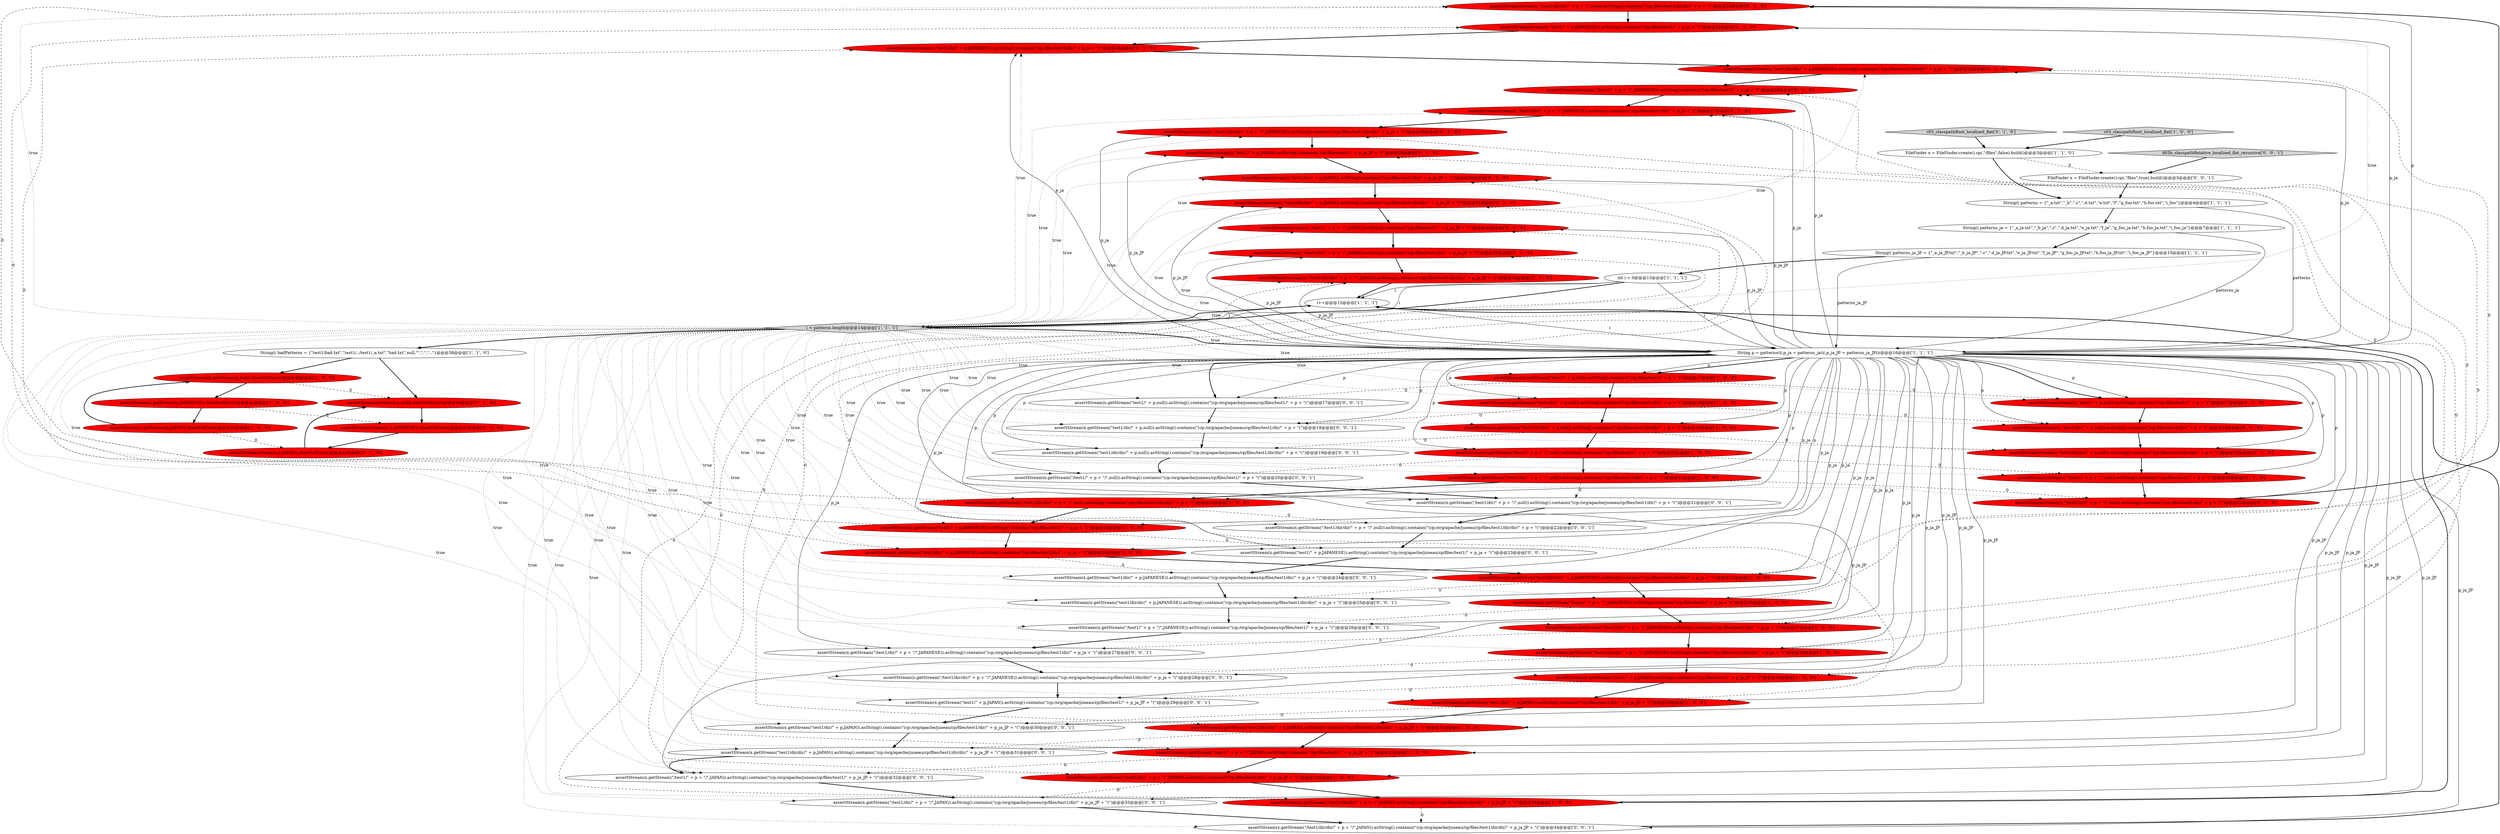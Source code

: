 digraph {
38 [style = filled, label = "assertStream(stream(x,\"/test1/dir/dir/\" + p + \"/\",null)).asString().contains(\"(cp:/files/test1/dir/dir/\" + p + \"(\")@@@22@@@['0', '1', '0']", fillcolor = red, shape = ellipse image = "AAA1AAABBB2BBB"];
10 [style = filled, label = "assertStream(x.getStream(p,JAPANESE)).doesNotExist()@@@41@@@['1', '0', '0']", fillcolor = red, shape = ellipse image = "AAA1AAABBB1BBB"];
45 [style = filled, label = "assertStream(stream(x,p,JAPANESE)).doesNotExist()@@@41@@@['0', '1', '0']", fillcolor = red, shape = ellipse image = "AAA1AAABBB2BBB"];
43 [style = filled, label = "assertStream(stream(x,\"test1/dir/dir/\" + p,JAPANESE)).asString().contains(\"(cp:/files/test1/dir/dir/\" + p_ja + \"(\")@@@25@@@['0', '1', '0']", fillcolor = red, shape = ellipse image = "AAA1AAABBB2BBB"];
34 [style = filled, label = "assertStream(stream(x,\"test1/\" + p,null)).asString().contains(\"(cp:/files/test1/\" + p + \"(\")@@@17@@@['0', '1', '0']", fillcolor = red, shape = ellipse image = "AAA1AAABBB2BBB"];
36 [style = filled, label = "assertStream(stream(x,p,JAPAN)).doesNotExist()@@@42@@@['0', '1', '0']", fillcolor = red, shape = ellipse image = "AAA1AAABBB2BBB"];
6 [style = filled, label = "assertStream(x.getStream(\"/test1/dir/dir/\" + p + \"/\",JAPAN)).asString().contains(\"(cp:/files/test1/dir/dir/\" + p_ja_JP + \"(\")@@@34@@@['1', '0', '0']", fillcolor = red, shape = ellipse image = "AAA1AAABBB1BBB"];
13 [style = filled, label = "i < patterns.length@@@14@@@['1', '1', '1']", fillcolor = lightgray, shape = diamond image = "AAA0AAABBB1BBB"];
30 [style = filled, label = "assertStream(x.getStream(\"/test1/\" + p + \"/\",JAPANESE)).asString().contains(\"(cp:/files/test1/\" + p_ja + \"(\")@@@26@@@['1', '0', '0']", fillcolor = red, shape = ellipse image = "AAA1AAABBB1BBB"];
33 [style = filled, label = "assertStream(stream(x,\"test1/dir/\" + p,null)).asString().contains(\"(cp:/files/test1/dir/\" + p + \"(\")@@@18@@@['0', '1', '0']", fillcolor = red, shape = ellipse image = "AAA1AAABBB2BBB"];
18 [style = filled, label = "assertStream(x.getStream(\"test1/\" + p,JAPAN)).asString().contains(\"(cp:/files/test1/\" + p_ja_JP + \"(\")@@@29@@@['1', '0', '0']", fillcolor = red, shape = ellipse image = "AAA1AAABBB1BBB"];
37 [style = filled, label = "c03_classpathRoot_localized_flat['0', '1', '0']", fillcolor = lightgray, shape = diamond image = "AAA0AAABBB2BBB"];
16 [style = filled, label = "assertStream(x.getStream(\"/test1/dir/dir/\" + p + \"/\",JAPANESE)).asString().contains(\"(cp:/files/test1/dir/dir/\" + p_ja + \"(\")@@@28@@@['1', '0', '0']", fillcolor = red, shape = ellipse image = "AAA1AAABBB1BBB"];
39 [style = filled, label = "assertStream(stream(x,\"/test1/dir/\" + p + \"/\",JAPAN)).asString().contains(\"(cp:/files/test1/dir/\" + p_ja_JP + \"(\")@@@33@@@['0', '1', '0']", fillcolor = red, shape = ellipse image = "AAA1AAABBB2BBB"];
44 [style = filled, label = "assertStream(stream(x,\"test1/dir/\" + p,JAPANESE)).asString().contains(\"(cp:/files/test1/dir/\" + p_ja + \"(\")@@@24@@@['0', '1', '0']", fillcolor = red, shape = ellipse image = "AAA1AAABBB2BBB"];
28 [style = filled, label = "int i = 0@@@13@@@['1', '1', '1']", fillcolor = white, shape = ellipse image = "AAA0AAABBB1BBB"];
47 [style = filled, label = "assertStream(stream(x,\"test1/\" + p,JAPANESE)).asString().contains(\"(cp:/files/test1/\" + p_ja + \"(\")@@@23@@@['0', '1', '0']", fillcolor = red, shape = ellipse image = "AAA1AAABBB2BBB"];
48 [style = filled, label = "assertStream(stream(x,\"test1/dir/\" + p,JAPAN)).asString().contains(\"(cp:/files/test1/dir/\" + p_ja_JP + \"(\")@@@30@@@['0', '1', '0']", fillcolor = red, shape = ellipse image = "AAA1AAABBB2BBB"];
1 [style = filled, label = "c03_classpathRoot_localized_flat['1', '0', '0']", fillcolor = lightgray, shape = diamond image = "AAA0AAABBB1BBB"];
8 [style = filled, label = "String(( patterns_ja = {\"_a_ja.txt\",\"_b_ja\",\".c\",\".d_ja.txt\",\"e_ja.txt\",\"f_ja\",\"g_foo_ja.txt\",\"h.foo_ja.txt\",\"i_foo_ja\"}@@@7@@@['1', '1', '1']", fillcolor = white, shape = ellipse image = "AAA0AAABBB1BBB"];
56 [style = filled, label = "assertStream(x.getStream(\"test1/dir/dir/\" + p,JAPAN)).asString().contains(\"(cp:/org/apache/juneau/cp/files/test1/dir/dir/\" + p_ja_JP + \"(\")@@@31@@@['0', '0', '1']", fillcolor = white, shape = ellipse image = "AAA0AAABBB3BBB"];
22 [style = filled, label = "assertStream(x.getStream(\"test1/dir/\" + p,null)).asString().contains(\"(cp:/files/test1/dir/\" + p + \"(\")@@@18@@@['1', '0', '0']", fillcolor = red, shape = ellipse image = "AAA1AAABBB1BBB"];
72 [style = filled, label = "assertStream(x.getStream(\"/test1/\" + p + \"/\",JAPANESE)).asString().contains(\"(cp:/org/apache/juneau/cp/files/test1/\" + p_ja + \"(\")@@@26@@@['0', '0', '1']", fillcolor = white, shape = ellipse image = "AAA0AAABBB3BBB"];
52 [style = filled, label = "assertStream(stream(x,\"/test1/\" + p + \"/\",JAPAN)).asString().contains(\"(cp:/files/test1/\" + p_ja_JP + \"(\")@@@32@@@['0', '1', '0']", fillcolor = red, shape = ellipse image = "AAA1AAABBB2BBB"];
69 [style = filled, label = "assertStream(x.getStream(\"test1/\" + p,JAPAN)).asString().contains(\"(cp:/org/apache/juneau/cp/files/test1/\" + p_ja_JP + \"(\")@@@29@@@['0', '0', '1']", fillcolor = white, shape = ellipse image = "AAA0AAABBB3BBB"];
0 [style = filled, label = "assertStream(x.getStream(\"test1/dir/dir/\" + p,JAPANESE)).asString().contains(\"(cp:/files/test1/dir/dir/\" + p_ja + \"(\")@@@25@@@['1', '0', '0']", fillcolor = red, shape = ellipse image = "AAA1AAABBB1BBB"];
17 [style = filled, label = "assertStream(x.getStream(\"test1/\" + p,JAPANESE)).asString().contains(\"(cp:/files/test1/\" + p_ja + \"(\")@@@23@@@['1', '0', '0']", fillcolor = red, shape = ellipse image = "AAA1AAABBB1BBB"];
46 [style = filled, label = "assertStream(stream(x,\"/test1/dir/dir/\" + p + \"/\",JAPAN)).asString().contains(\"(cp:/files/test1/dir/dir/\" + p_ja_JP + \"(\")@@@34@@@['0', '1', '0']", fillcolor = red, shape = ellipse image = "AAA1AAABBB2BBB"];
40 [style = filled, label = "assertStream(stream(x,\"/test1/dir/\" + p + \"/\",JAPANESE)).asString().contains(\"(cp:/files/test1/dir/\" + p_ja + \"(\")@@@27@@@['0', '1', '0']", fillcolor = red, shape = ellipse image = "AAA1AAABBB2BBB"];
41 [style = filled, label = "assertStream(stream(x,\"/test1/\" + p + \"/\",null)).asString().contains(\"(cp:/files/test1/\" + p + \"(\")@@@20@@@['0', '1', '0']", fillcolor = red, shape = ellipse image = "AAA1AAABBB2BBB"];
67 [style = filled, label = "FileFinder x = FileFinder.create().cp(,\"files\",true).build()@@@3@@@['0', '0', '1']", fillcolor = white, shape = ellipse image = "AAA0AAABBB3BBB"];
49 [style = filled, label = "assertStream(stream(x,p,null)).doesNotExist()@@@40@@@['0', '1', '0']", fillcolor = red, shape = ellipse image = "AAA1AAABBB2BBB"];
42 [style = filled, label = "assertStream(stream(x,\"test1/dir/dir/\" + p,JAPAN)).asString().contains(\"(cp:/files/test1/dir/dir/\" + p_ja_JP + \"(\")@@@31@@@['0', '1', '0']", fillcolor = red, shape = ellipse image = "AAA1AAABBB2BBB"];
53 [style = filled, label = "assertStream(x.getStream(\"/test1/\" + p + \"/\",JAPAN)).asString().contains(\"(cp:/org/apache/juneau/cp/files/test1/\" + p_ja_JP + \"(\")@@@32@@@['0', '0', '1']", fillcolor = white, shape = ellipse image = "AAA0AAABBB3BBB"];
65 [style = filled, label = "assertStream(x.getStream(\"/test1/dir/dir/\" + p + \"/\",null)).asString().contains(\"(cp:/org/apache/juneau/cp/files/test1/dir/dir/\" + p + \"(\")@@@22@@@['0', '0', '1']", fillcolor = white, shape = ellipse image = "AAA0AAABBB3BBB"];
20 [style = filled, label = "assertStream(x.getStream(\"/test1/\" + p + \"/\",JAPAN)).asString().contains(\"(cp:/files/test1/\" + p_ja_JP + \"(\")@@@32@@@['1', '0', '0']", fillcolor = red, shape = ellipse image = "AAA1AAABBB1BBB"];
4 [style = filled, label = "assertStream(x.getStream(\"/test1/dir/dir/\" + p + \"/\",null)).asString().contains(\"(cp:/files/test1/dir/dir/\" + p + \"(\")@@@22@@@['1', '0', '0']", fillcolor = red, shape = ellipse image = "AAA1AAABBB1BBB"];
19 [style = filled, label = "assertStream(x.getStream(\"test1/dir/\" + p,JAPAN)).asString().contains(\"(cp:/files/test1/dir/\" + p_ja_JP + \"(\")@@@30@@@['1', '0', '0']", fillcolor = red, shape = ellipse image = "AAA1AAABBB1BBB"];
15 [style = filled, label = "assertStream(x.getStream(\"test1/\" + p,null)).asString().contains(\"(cp:/files/test1/\" + p + \"(\")@@@17@@@['1', '0', '0']", fillcolor = red, shape = ellipse image = "AAA1AAABBB1BBB"];
11 [style = filled, label = "assertStream(x.getStream(\"/test1/dir/\" + p + \"/\",null)).asString().contains(\"(cp:/files/test1/dir/\" + p + \"(\")@@@21@@@['1', '0', '0']", fillcolor = red, shape = ellipse image = "AAA1AAABBB1BBB"];
54 [style = filled, label = "assertStream(x.getStream(\"test1/dir/dir/\" + p,null)).asString().contains(\"(cp:/org/apache/juneau/cp/files/test1/dir/dir/\" + p + \"(\")@@@19@@@['0', '0', '1']", fillcolor = white, shape = ellipse image = "AAA0AAABBB3BBB"];
3 [style = filled, label = "assertStream(x.getStream(\"/test1/dir/\" + p + \"/\",JAPAN)).asString().contains(\"(cp:/files/test1/dir/\" + p_ja_JP + \"(\")@@@33@@@['1', '0', '0']", fillcolor = red, shape = ellipse image = "AAA1AAABBB1BBB"];
68 [style = filled, label = "assertStream(x.getStream(\"test1/dir/dir/\" + p,JAPANESE)).asString().contains(\"(cp:/org/apache/juneau/cp/files/test1/dir/dir/\" + p_ja + \"(\")@@@25@@@['0', '0', '1']", fillcolor = white, shape = ellipse image = "AAA0AAABBB3BBB"];
5 [style = filled, label = "assertStream(x.getStream(\"test1/dir/dir/\" + p,JAPAN)).asString().contains(\"(cp:/files/test1/dir/dir/\" + p_ja_JP + \"(\")@@@31@@@['1', '0', '0']", fillcolor = red, shape = ellipse image = "AAA1AAABBB1BBB"];
51 [style = filled, label = "assertStream(stream(x,\"/test1/\" + p + \"/\",JAPANESE)).asString().contains(\"(cp:/files/test1/\" + p_ja + \"(\")@@@26@@@['0', '1', '0']", fillcolor = red, shape = ellipse image = "AAA1AAABBB2BBB"];
32 [style = filled, label = "assertStream(stream(x,\"/test1/dir/dir/\" + p + \"/\",JAPANESE)).asString().contains(\"(cp:/files/test1/dir/dir/\" + p_ja + \"(\")@@@28@@@['0', '1', '0']", fillcolor = red, shape = ellipse image = "AAA1AAABBB2BBB"];
50 [style = filled, label = "assertStream(stream(x,\"test1/dir/dir/\" + p,null)).asString().contains(\"(cp:/files/test1/dir/dir/\" + p + \"(\")@@@19@@@['0', '1', '0']", fillcolor = red, shape = ellipse image = "AAA1AAABBB2BBB"];
71 [style = filled, label = "d03b_classpathRelative_localized_flat_recursive['0', '0', '1']", fillcolor = lightgray, shape = diamond image = "AAA0AAABBB3BBB"];
58 [style = filled, label = "assertStream(x.getStream(\"/test1/dir/\" + p + \"/\",JAPAN)).asString().contains(\"(cp:/org/apache/juneau/cp/files/test1/dir/\" + p_ja_JP + \"(\")@@@33@@@['0', '0', '1']", fillcolor = white, shape = ellipse image = "AAA0AAABBB3BBB"];
62 [style = filled, label = "assertStream(x.getStream(\"/test1/dir/dir/\" + p + \"/\",JAPAN)).asString().contains(\"(cp:/org/apache/juneau/cp/files/test1/dir/dir/\" + p_ja_JP + \"(\")@@@34@@@['0', '0', '1']", fillcolor = white, shape = ellipse image = "AAA0AAABBB3BBB"];
31 [style = filled, label = "assertStream(stream(x,\"test1/\" + p,JAPAN)).asString().contains(\"(cp:/files/test1/\" + p_ja_JP + \"(\")@@@29@@@['0', '1', '0']", fillcolor = red, shape = ellipse image = "AAA1AAABBB2BBB"];
60 [style = filled, label = "assertStream(x.getStream(\"test1/\" + p,null)).asString().contains(\"(cp:/org/apache/juneau/cp/files/test1/\" + p + \"(\")@@@17@@@['0', '0', '1']", fillcolor = white, shape = ellipse image = "AAA0AAABBB3BBB"];
7 [style = filled, label = "String(( patterns = {\"_a.txt\",\"_b\",\".c\",\".d.txt\",\"e.txt\",\"f\",\"g_foo.txt\",\"h.foo.txt\",\"i_foo\"}@@@4@@@['1', '1', '1']", fillcolor = white, shape = ellipse image = "AAA0AAABBB1BBB"];
64 [style = filled, label = "assertStream(x.getStream(\"test1/dir/\" + p,JAPAN)).asString().contains(\"(cp:/org/apache/juneau/cp/files/test1/dir/\" + p_ja_JP + \"(\")@@@30@@@['0', '0', '1']", fillcolor = white, shape = ellipse image = "AAA0AAABBB3BBB"];
55 [style = filled, label = "assertStream(x.getStream(\"/test1/dir/\" + p + \"/\",JAPANESE)).asString().contains(\"(cp:/org/apache/juneau/cp/files/test1/dir/\" + p_ja + \"(\")@@@27@@@['0', '0', '1']", fillcolor = white, shape = ellipse image = "AAA0AAABBB3BBB"];
63 [style = filled, label = "assertStream(x.getStream(\"test1/dir/\" + p,null)).asString().contains(\"(cp:/org/apache/juneau/cp/files/test1/dir/\" + p + \"(\")@@@18@@@['0', '0', '1']", fillcolor = white, shape = ellipse image = "AAA0AAABBB3BBB"];
57 [style = filled, label = "assertStream(x.getStream(\"/test1/dir/\" + p + \"/\",null)).asString().contains(\"(cp:/org/apache/juneau/cp/files/test1/dir/\" + p + \"(\")@@@21@@@['0', '0', '1']", fillcolor = white, shape = ellipse image = "AAA0AAABBB3BBB"];
12 [style = filled, label = "assertStream(x.getStream(p,JAPAN)).doesNotExist()@@@42@@@['1', '0', '0']", fillcolor = red, shape = ellipse image = "AAA1AAABBB1BBB"];
35 [style = filled, label = "assertStream(stream(x,\"/test1/dir/\" + p + \"/\",null)).asString().contains(\"(cp:/files/test1/dir/\" + p + \"(\")@@@21@@@['0', '1', '0']", fillcolor = red, shape = ellipse image = "AAA1AAABBB2BBB"];
70 [style = filled, label = "assertStream(x.getStream(\"/test1/\" + p + \"/\",null)).asString().contains(\"(cp:/org/apache/juneau/cp/files/test1/\" + p + \"(\")@@@20@@@['0', '0', '1']", fillcolor = white, shape = ellipse image = "AAA0AAABBB3BBB"];
25 [style = filled, label = "FileFinder x = FileFinder.create().cp(,\"/files\",false).build()@@@3@@@['1', '1', '0']", fillcolor = white, shape = ellipse image = "AAA0AAABBB1BBB"];
59 [style = filled, label = "assertStream(x.getStream(\"test1/\" + p,JAPANESE)).asString().contains(\"(cp:/org/apache/juneau/cp/files/test1/\" + p_ja + \"(\")@@@23@@@['0', '0', '1']", fillcolor = white, shape = ellipse image = "AAA0AAABBB3BBB"];
23 [style = filled, label = "assertStream(x.getStream(\"/test1/\" + p + \"/\",null)).asString().contains(\"(cp:/files/test1/\" + p + \"(\")@@@20@@@['1', '0', '0']", fillcolor = red, shape = ellipse image = "AAA1AAABBB1BBB"];
24 [style = filled, label = "assertStream(x.getStream(p,null)).doesNotExist()@@@40@@@['1', '0', '0']", fillcolor = red, shape = ellipse image = "AAA1AAABBB1BBB"];
27 [style = filled, label = "String(( badPatterns = {\"test1/bad.txt\",\"test1/../test1/_a.txt\",\"bad.txt\",null,\"\",\".\",\"..\"}@@@36@@@['1', '1', '0']", fillcolor = white, shape = ellipse image = "AAA0AAABBB1BBB"];
21 [style = filled, label = "i++@@@15@@@['1', '1', '1']", fillcolor = white, shape = ellipse image = "AAA0AAABBB1BBB"];
2 [style = filled, label = "assertStream(x.getStream(\"test1/dir/\" + p,JAPANESE)).asString().contains(\"(cp:/files/test1/dir/\" + p_ja + \"(\")@@@24@@@['1', '0', '0']", fillcolor = red, shape = ellipse image = "AAA1AAABBB1BBB"];
9 [style = filled, label = "assertStream(x.getStream(\"test1/dir/dir/\" + p,null)).asString().contains(\"(cp:/files/test1/dir/dir/\" + p + \"(\")@@@19@@@['1', '0', '0']", fillcolor = red, shape = ellipse image = "AAA1AAABBB1BBB"];
29 [style = filled, label = "assertStream(x.getStream(\"/test1/dir/\" + p + \"/\",JAPANESE)).asString().contains(\"(cp:/files/test1/dir/\" + p_ja + \"(\")@@@27@@@['1', '0', '0']", fillcolor = red, shape = ellipse image = "AAA1AAABBB1BBB"];
66 [style = filled, label = "assertStream(x.getStream(\"test1/dir/\" + p,JAPANESE)).asString().contains(\"(cp:/org/apache/juneau/cp/files/test1/dir/\" + p_ja + \"(\")@@@24@@@['0', '0', '1']", fillcolor = white, shape = ellipse image = "AAA0AAABBB3BBB"];
26 [style = filled, label = "String(( patterns_ja_JP = {\"_a_ja_JP.txt\",\"_b_ja_JP\",\".c\",\".d_ja_JP.txt\",\"e_ja_JP.txt\",\"f_ja_JP\",\"g_foo_ja_JP.txt\",\"h.foo_ja_JP.txt\",\"i_foo_ja_JP\"}@@@10@@@['1', '1', '1']", fillcolor = white, shape = ellipse image = "AAA0AAABBB1BBB"];
14 [style = filled, label = "String p = patterns(i(,p_ja = patterns_ja(i(,p_ja_JP = patterns_ja_JP(i(@@@16@@@['1', '1', '1']", fillcolor = white, shape = ellipse image = "AAA0AAABBB1BBB"];
61 [style = filled, label = "assertStream(x.getStream(\"/test1/dir/dir/\" + p + \"/\",JAPANESE)).asString().contains(\"(cp:/org/apache/juneau/cp/files/test1/dir/dir/\" + p_ja + \"(\")@@@28@@@['0', '0', '1']", fillcolor = white, shape = ellipse image = "AAA0AAABBB3BBB"];
0->30 [style = bold, label=""];
17->59 [style = dashed, label="0"];
16->32 [style = dashed, label="0"];
14->59 [style = solid, label="p_ja"];
20->52 [style = dashed, label="0"];
6->62 [style = dashed, label="0"];
5->20 [style = bold, label=""];
13->51 [style = dotted, label="true"];
13->70 [style = dotted, label="true"];
13->68 [style = dotted, label="true"];
13->41 [style = dotted, label="true"];
13->20 [style = dotted, label="true"];
13->60 [style = dotted, label="true"];
53->58 [style = bold, label=""];
13->5 [style = dotted, label="true"];
15->60 [style = dashed, label="0"];
2->66 [style = dashed, label="0"];
7->8 [style = bold, label=""];
27->49 [style = bold, label=""];
30->29 [style = bold, label=""];
19->64 [style = dashed, label="0"];
59->66 [style = bold, label=""];
13->35 [style = dotted, label="true"];
16->61 [style = dashed, label="0"];
17->47 [style = dashed, label="0"];
19->5 [style = bold, label=""];
14->17 [style = solid, label="p_ja"];
71->67 [style = bold, label=""];
46->21 [style = bold, label=""];
14->72 [style = solid, label="p_ja"];
58->62 [style = bold, label=""];
14->20 [style = solid, label="p_ja_JP"];
13->21 [style = dotted, label="true"];
10->12 [style = bold, label=""];
14->16 [style = solid, label="p_ja"];
26->14 [style = solid, label="patterns_ja_JP"];
31->48 [style = bold, label=""];
25->67 [style = dashed, label="0"];
60->63 [style = bold, label=""];
9->50 [style = dashed, label="0"];
13->50 [style = dotted, label="true"];
70->57 [style = bold, label=""];
14->11 [style = solid, label="p"];
13->15 [style = dotted, label="true"];
35->38 [style = bold, label=""];
26->28 [style = bold, label=""];
13->58 [style = dotted, label="true"];
30->51 [style = dashed, label="0"];
14->44 [style = solid, label="p_ja"];
56->53 [style = bold, label=""];
13->14 [style = bold, label=""];
13->4 [style = dotted, label="true"];
21->13 [style = bold, label=""];
13->44 [style = dotted, label="true"];
13->39 [style = dotted, label="true"];
13->9 [style = dotted, label="true"];
24->10 [style = bold, label=""];
13->6 [style = dotted, label="true"];
14->66 [style = solid, label="p_ja"];
11->35 [style = dashed, label="0"];
13->17 [style = dotted, label="true"];
13->59 [style = dotted, label="true"];
15->34 [style = dashed, label="0"];
14->43 [style = solid, label="p_ja"];
68->72 [style = bold, label=""];
13->3 [style = dotted, label="true"];
7->14 [style = solid, label="patterns"];
63->54 [style = bold, label=""];
3->39 [style = dashed, label="0"];
22->9 [style = bold, label=""];
34->33 [style = bold, label=""];
43->51 [style = bold, label=""];
14->33 [style = solid, label="p"];
18->19 [style = bold, label=""];
14->65 [style = solid, label="p"];
13->19 [style = dotted, label="true"];
4->65 [style = dashed, label="0"];
69->64 [style = bold, label=""];
13->62 [style = dotted, label="true"];
14->60 [style = bold, label=""];
20->3 [style = bold, label=""];
21->13 [style = solid, label="i"];
13->69 [style = dotted, label="true"];
14->55 [style = solid, label="p_ja"];
25->7 [style = bold, label=""];
33->50 [style = bold, label=""];
14->57 [style = solid, label="p"];
13->23 [style = dotted, label="true"];
13->32 [style = dotted, label="true"];
14->70 [style = solid, label="p"];
14->31 [style = solid, label="p_ja_JP"];
5->56 [style = dashed, label="0"];
14->54 [style = solid, label="p"];
13->55 [style = dotted, label="true"];
13->46 [style = dotted, label="true"];
13->22 [style = dotted, label="true"];
17->2 [style = bold, label=""];
13->0 [style = dotted, label="true"];
36->49 [style = bold, label=""];
14->29 [style = solid, label="p_ja"];
13->29 [style = dotted, label="true"];
19->48 [style = dashed, label="0"];
38->47 [style = bold, label=""];
47->44 [style = bold, label=""];
14->15 [style = bold, label=""];
57->65 [style = bold, label=""];
13->40 [style = dotted, label="true"];
14->53 [style = solid, label="p_ja_JP"];
50->41 [style = bold, label=""];
54->70 [style = bold, label=""];
29->16 [style = bold, label=""];
14->23 [style = solid, label="p"];
32->31 [style = bold, label=""];
14->51 [style = solid, label="p_ja"];
14->58 [style = solid, label="p_ja_JP"];
18->31 [style = dashed, label="0"];
10->45 [style = dashed, label="0"];
13->52 [style = dotted, label="true"];
13->34 [style = dotted, label="true"];
14->2 [style = solid, label="p_ja"];
49->45 [style = bold, label=""];
14->46 [style = solid, label="p_ja_JP"];
13->16 [style = dotted, label="true"];
67->7 [style = bold, label=""];
14->3 [style = solid, label="p_ja_JP"];
13->18 [style = dotted, label="true"];
16->18 [style = bold, label=""];
72->55 [style = bold, label=""];
39->46 [style = bold, label=""];
4->17 [style = bold, label=""];
4->38 [style = dashed, label="0"];
14->0 [style = solid, label="p_ja"];
6->21 [style = bold, label=""];
42->52 [style = bold, label=""];
22->33 [style = dashed, label="0"];
37->25 [style = bold, label=""];
11->4 [style = bold, label=""];
61->69 [style = bold, label=""];
14->32 [style = solid, label="p_ja"];
45->36 [style = bold, label=""];
14->41 [style = solid, label="p"];
5->42 [style = dashed, label="0"];
13->53 [style = dotted, label="true"];
14->6 [style = solid, label="p_ja_JP"];
0->68 [style = dashed, label="0"];
3->6 [style = bold, label=""];
14->19 [style = solid, label="p_ja_JP"];
13->38 [style = dotted, label="true"];
0->43 [style = dashed, label="0"];
12->24 [style = bold, label=""];
14->68 [style = solid, label="p_ja"];
15->22 [style = bold, label=""];
55->61 [style = bold, label=""];
14->50 [style = solid, label="p"];
23->70 [style = dashed, label="0"];
14->56 [style = solid, label="p_ja_JP"];
13->2 [style = dotted, label="true"];
51->40 [style = bold, label=""];
2->0 [style = bold, label=""];
13->27 [style = bold, label=""];
13->30 [style = dotted, label="true"];
13->33 [style = dotted, label="true"];
30->72 [style = dashed, label="0"];
28->13 [style = solid, label="i"];
21->14 [style = solid, label="i"];
14->38 [style = solid, label="p"];
14->30 [style = solid, label="p_ja"];
14->35 [style = solid, label="p"];
40->32 [style = bold, label=""];
14->15 [style = solid, label="p"];
29->40 [style = dashed, label="0"];
20->53 [style = dashed, label="0"];
13->11 [style = dotted, label="true"];
27->24 [style = bold, label=""];
14->42 [style = solid, label="p_ja_JP"];
2->44 [style = dashed, label="0"];
14->69 [style = solid, label="p_ja_JP"];
14->9 [style = solid, label="p"];
23->11 [style = bold, label=""];
13->14 [style = dotted, label="true"];
14->64 [style = solid, label="p_ja_JP"];
1->25 [style = bold, label=""];
11->57 [style = dashed, label="0"];
24->49 [style = dashed, label="0"];
28->14 [style = solid, label="i"];
41->35 [style = bold, label=""];
14->5 [style = solid, label="p_ja_JP"];
52->39 [style = bold, label=""];
13->64 [style = dotted, label="true"];
14->61 [style = solid, label="p_ja"];
13->63 [style = dotted, label="true"];
3->58 [style = dashed, label="0"];
18->69 [style = dashed, label="0"];
66->68 [style = bold, label=""];
28->13 [style = bold, label=""];
14->34 [style = bold, label=""];
14->62 [style = solid, label="p_ja_JP"];
13->42 [style = dotted, label="true"];
14->34 [style = solid, label="p"];
22->63 [style = dashed, label="0"];
14->22 [style = solid, label="p"];
48->42 [style = bold, label=""];
29->55 [style = dashed, label="0"];
13->43 [style = dotted, label="true"];
44->43 [style = bold, label=""];
14->4 [style = solid, label="p"];
14->39 [style = solid, label="p_ja_JP"];
9->23 [style = bold, label=""];
14->52 [style = solid, label="p_ja_JP"];
6->46 [style = dashed, label="0"];
14->18 [style = solid, label="p_ja_JP"];
13->31 [style = dotted, label="true"];
13->57 [style = dotted, label="true"];
64->56 [style = bold, label=""];
28->21 [style = solid, label="i"];
13->66 [style = dotted, label="true"];
13->72 [style = dotted, label="true"];
14->47 [style = solid, label="p_ja"];
12->36 [style = dashed, label="0"];
14->63 [style = solid, label="p"];
13->65 [style = dotted, label="true"];
65->59 [style = bold, label=""];
14->60 [style = solid, label="p"];
23->41 [style = dashed, label="0"];
13->56 [style = dotted, label="true"];
14->40 [style = solid, label="p_ja"];
13->48 [style = dotted, label="true"];
13->47 [style = dotted, label="true"];
9->54 [style = dashed, label="0"];
13->61 [style = dotted, label="true"];
14->48 [style = solid, label="p_ja_JP"];
62->21 [style = bold, label=""];
8->14 [style = solid, label="patterns_ja"];
13->54 [style = dotted, label="true"];
8->26 [style = bold, label=""];
}
